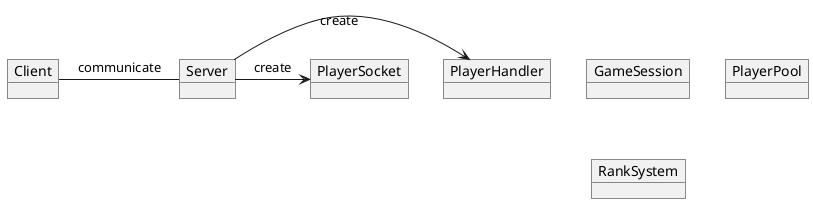 @startuml
'https://plantuml.com/object-diagram

object GameSession{
}
object PlayerHandler{
}
object Server{
}
object PlayerPool{
}
object PlayerSocket{
}
object RankSystem{
}
object Client

Client - Server: communicate
Server -> PlayerHandler: create
Server -> PlayerSocket: create
@enduml
